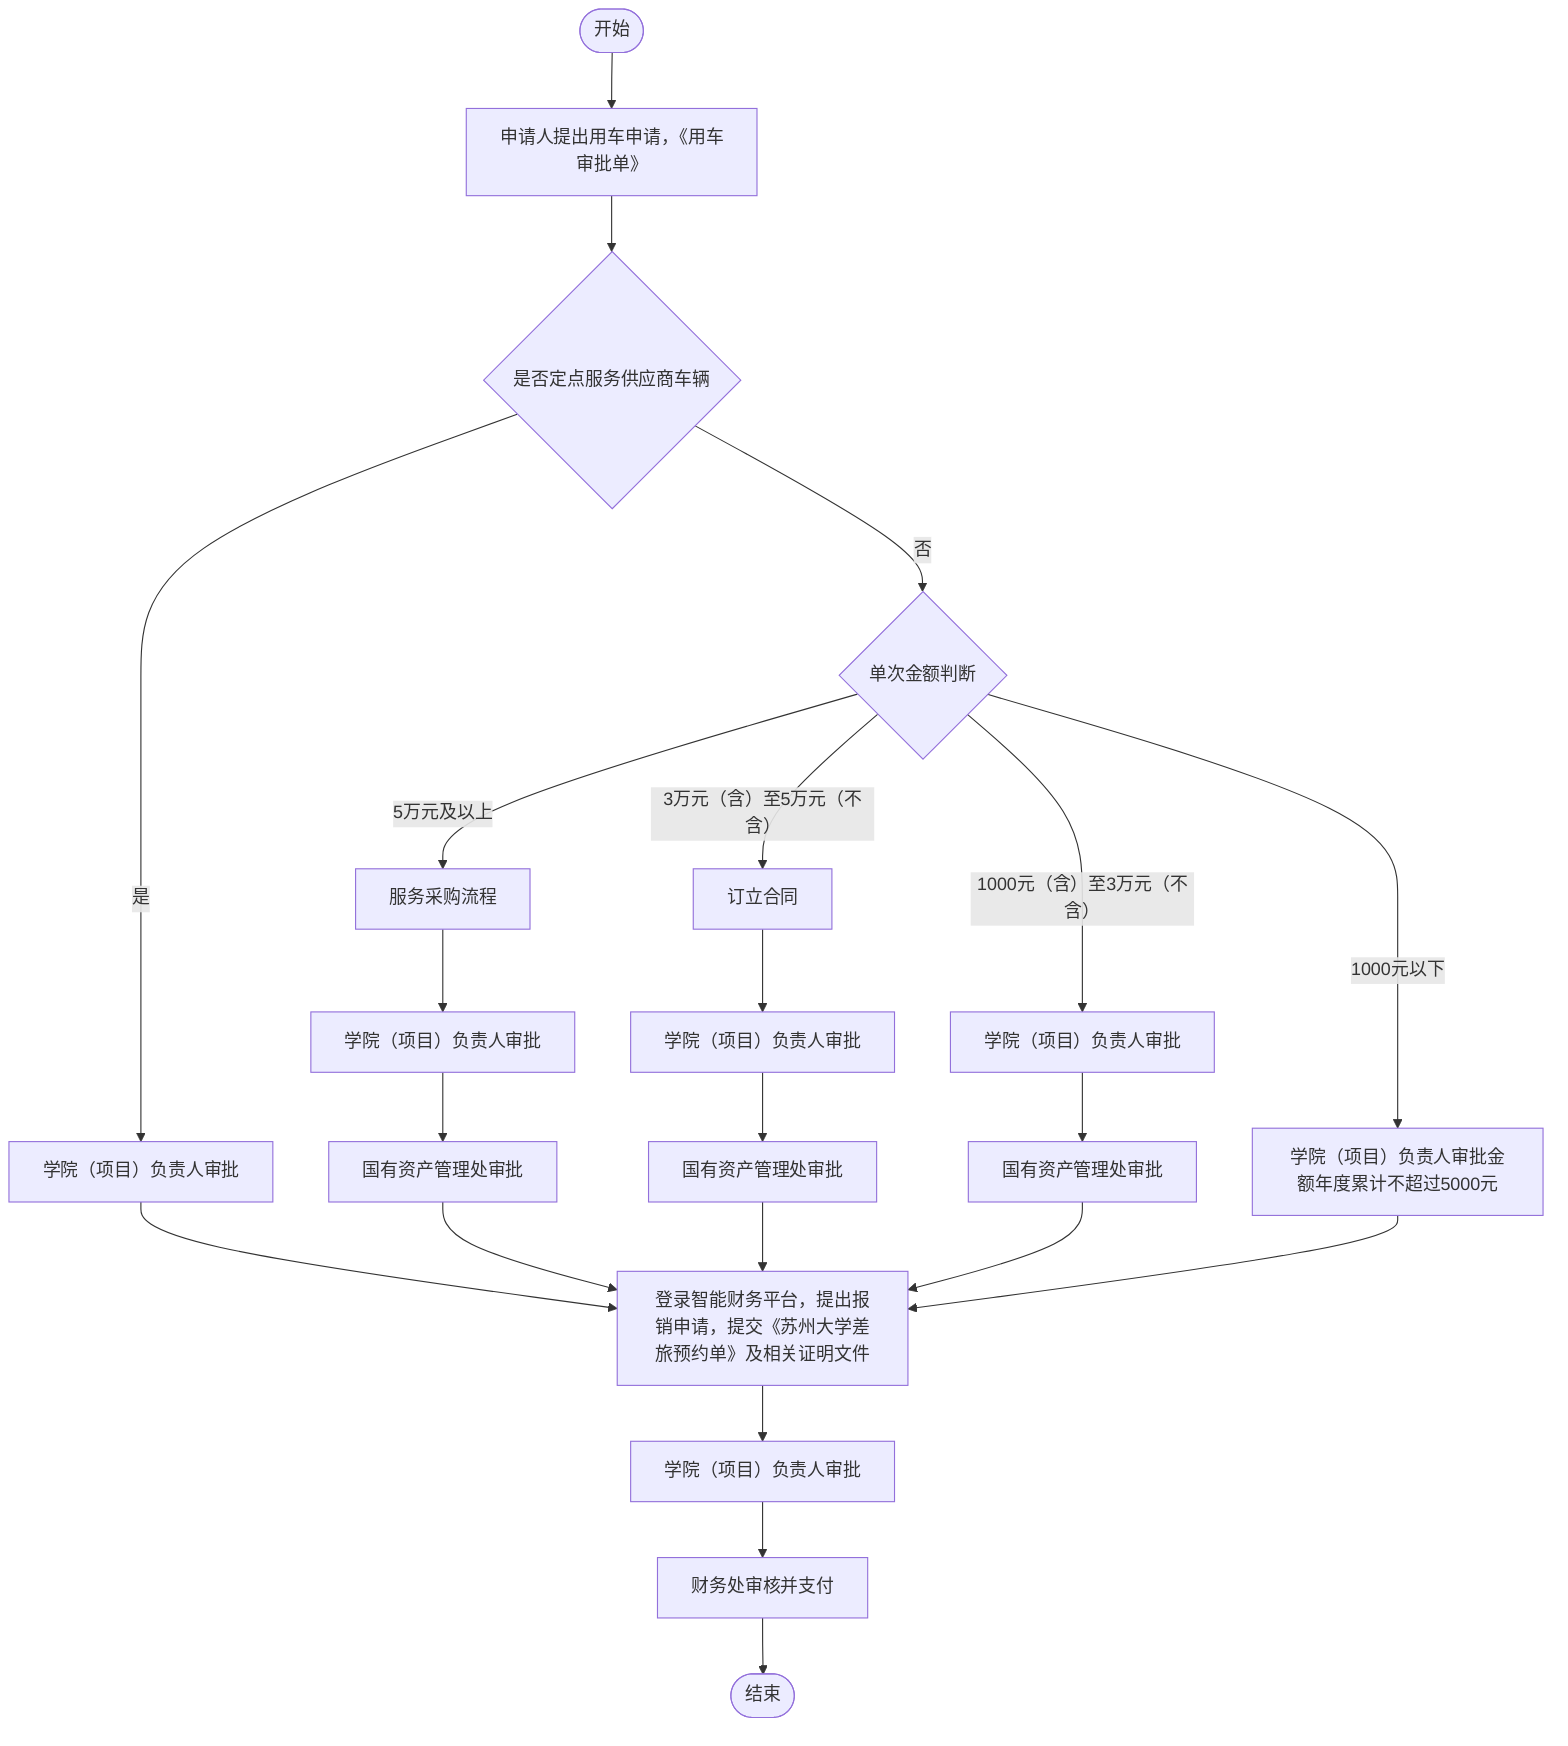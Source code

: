 flowchart TD
    Start([开始]) --> P1["申请人提出用车申请，《用车审批单》"]
    P1 --> P2{"是否定点服务供应商车辆"}
    P2 -- 是 --> P3["学院（项目）负责人审批"]
    P2 -- 否 --> P4{"单次金额判断"}
    P4 -- 5万元及以上 --> P5["服务采购流程"]
    P5 --> P6["学院（项目）负责人审批"]
    P6 --> P7["国有资产管理处审批"]
    P4 -- 3万元（含）至5万元（不含） --> P8["订立合同"]
    P8 --> P9["学院（项目）负责人审批"]
    P9 --> P10["国有资产管理处审批"]
    P4 -- 1000元（含）至3万元（不含） --> P11["学院（项目）负责人审批"]
    P11 --> P12["国有资产管理处审批"]
    P4 -- 1000元以下 --> P13["学院（项目）负责人审批金额年度累计不超过5000元"]
    P3 --> P14["登录智能财务平台，提出报销申请，提交《苏州大学差旅预约单》及相关证明文件"]
    P7 --> P14
    P10 --> P14
    P12 --> P14
    P13 --> P14
    P14 --> P15["学院（项目）负责人审批"]
    P15 --> P16["财务处审核并支付"]
    P16 --> End([结束])